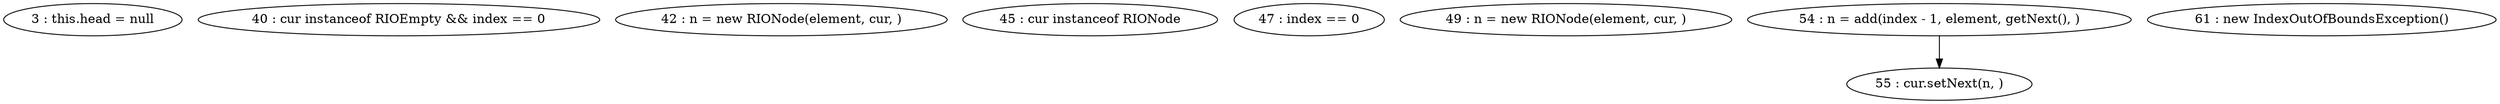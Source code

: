 digraph G {
"3 : this.head = null"
"40 : cur instanceof RIOEmpty && index == 0"
"42 : n = new RIONode(element, cur, )"
"45 : cur instanceof RIONode"
"47 : index == 0"
"49 : n = new RIONode(element, cur, )"
"54 : n = add(index - 1, element, getNext(), )"
"54 : n = add(index - 1, element, getNext(), )" -> "55 : cur.setNext(n, )"
"55 : cur.setNext(n, )"
"61 : new IndexOutOfBoundsException()"
}